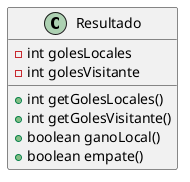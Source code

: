 @startuml
class Resultado {
- int golesLocales
- int golesVisitante
+ int getGolesLocales()
+ int getGolesVisitante()
+ boolean ganoLocal()
+ boolean empate()
}
@enduml